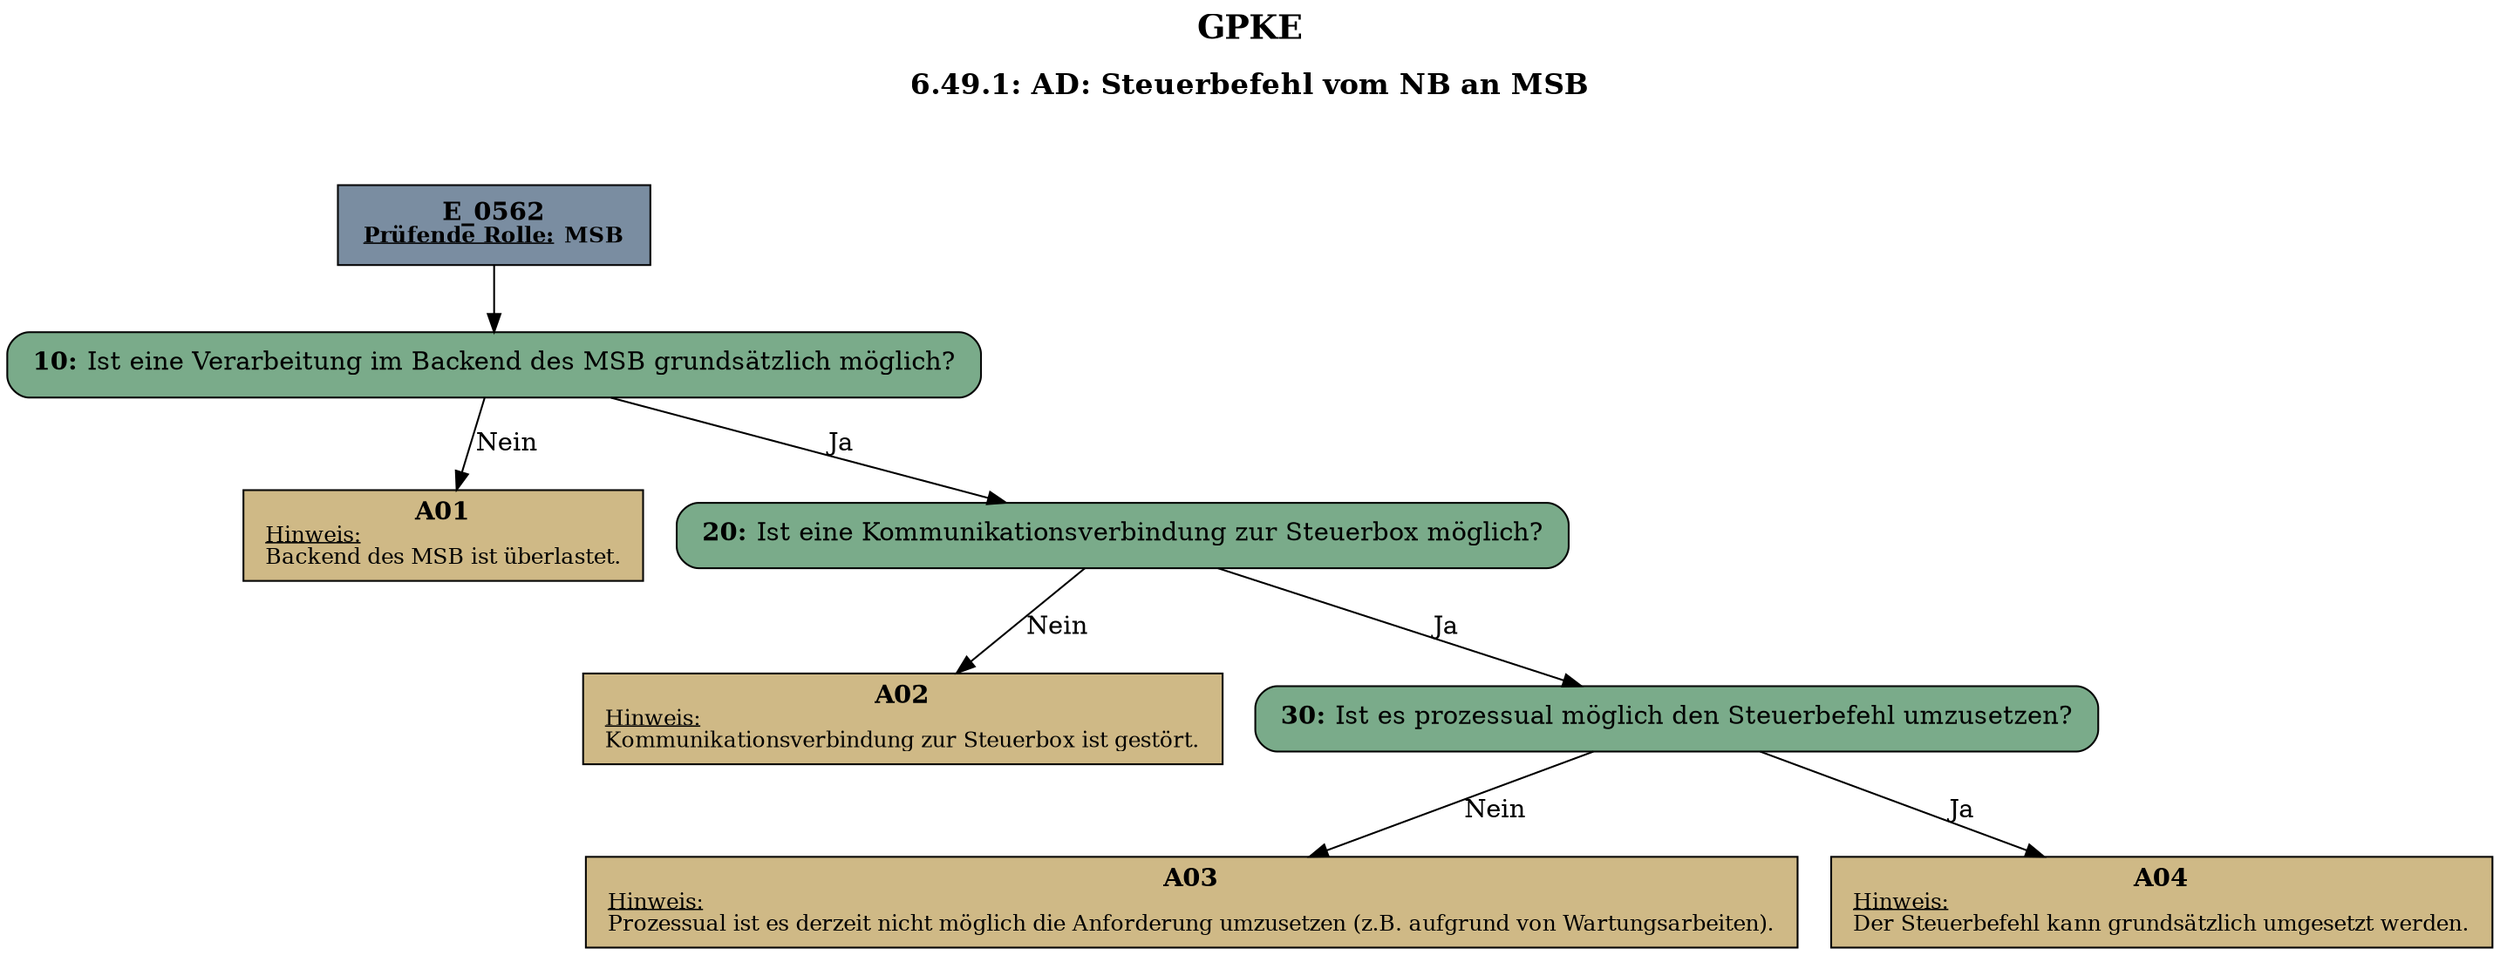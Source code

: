 digraph D {
    labelloc="t";
    label=<<B><FONT POINT-SIZE="18">GPKE</FONT></B><BR/><BR/><B><FONT POINT-SIZE="16">6.49.1: AD: Steuerbefehl vom NB an MSB</FONT></B><BR/><BR/><BR/><BR/>>;
    "Start" [margin="0.2,0.12", shape=box, style=filled, fillcolor="#7a8da1", label=<<B>E_0562</B><BR align="center"/><FONT point-size="12"><B><U>Prüfende Rolle:</U> MSB</B></FONT><BR align="center"/>>];
    "10" [margin="0.2,0.12", shape=box, style="filled,rounded", fillcolor="#7aab8a", label=<<B>10: </B>Ist eine Verarbeitung im Backend des MSB grundsätzlich möglich?<BR align="left"/>>];
    "A01" [margin="0.17,0.08", shape=box, style=filled, fillcolor="#cfb986", label=<<B>A01</B><BR align="center"/><FONT point-size="12"><U>Hinweis:</U><BR align="left"/>Backend des MSB ist überlastet.<BR align="left"/></FONT>>];
    "20" [margin="0.2,0.12", shape=box, style="filled,rounded", fillcolor="#7aab8a", label=<<B>20: </B>Ist eine Kommunikationsverbindung zur Steuerbox möglich?<BR align="left"/>>];
    "A02" [margin="0.17,0.08", shape=box, style=filled, fillcolor="#cfb986", label=<<B>A02</B><BR align="center"/><FONT point-size="12"><U>Hinweis:</U><BR align="left"/>Kommunikationsverbindung zur Steuerbox ist gestört.<BR align="left"/></FONT>>];
    "30" [margin="0.2,0.12", shape=box, style="filled,rounded", fillcolor="#7aab8a", label=<<B>30: </B>Ist es prozessual möglich den Steuerbefehl umzusetzen?<BR align="left"/>>];
    "A03" [margin="0.17,0.08", shape=box, style=filled, fillcolor="#cfb986", label=<<B>A03</B><BR align="center"/><FONT point-size="12"><U>Hinweis:</U><BR align="left"/>Prozessual ist es derzeit nicht möglich die Anforderung umzusetzen (z.B. aufgrund von Wartungsarbeiten).<BR align="left"/></FONT>>];
    "A04" [margin="0.17,0.08", shape=box, style=filled, fillcolor="#cfb986", label=<<B>A04</B><BR align="center"/><FONT point-size="12"><U>Hinweis:</U><BR align="left"/>Der Steuerbefehl kann grundsätzlich umgesetzt werden.<BR align="left"/></FONT>>];

    "Start" -> "10";
    "10" -> "A01" [label="Nein"];
    "10" -> "20" [label="Ja"];
    "20" -> "A02" [label="Nein"];
    "20" -> "30" [label="Ja"];
    "30" -> "A03" [label="Nein"];
    "30" -> "A04" [label="Ja"];

    bgcolor="transparent";
}